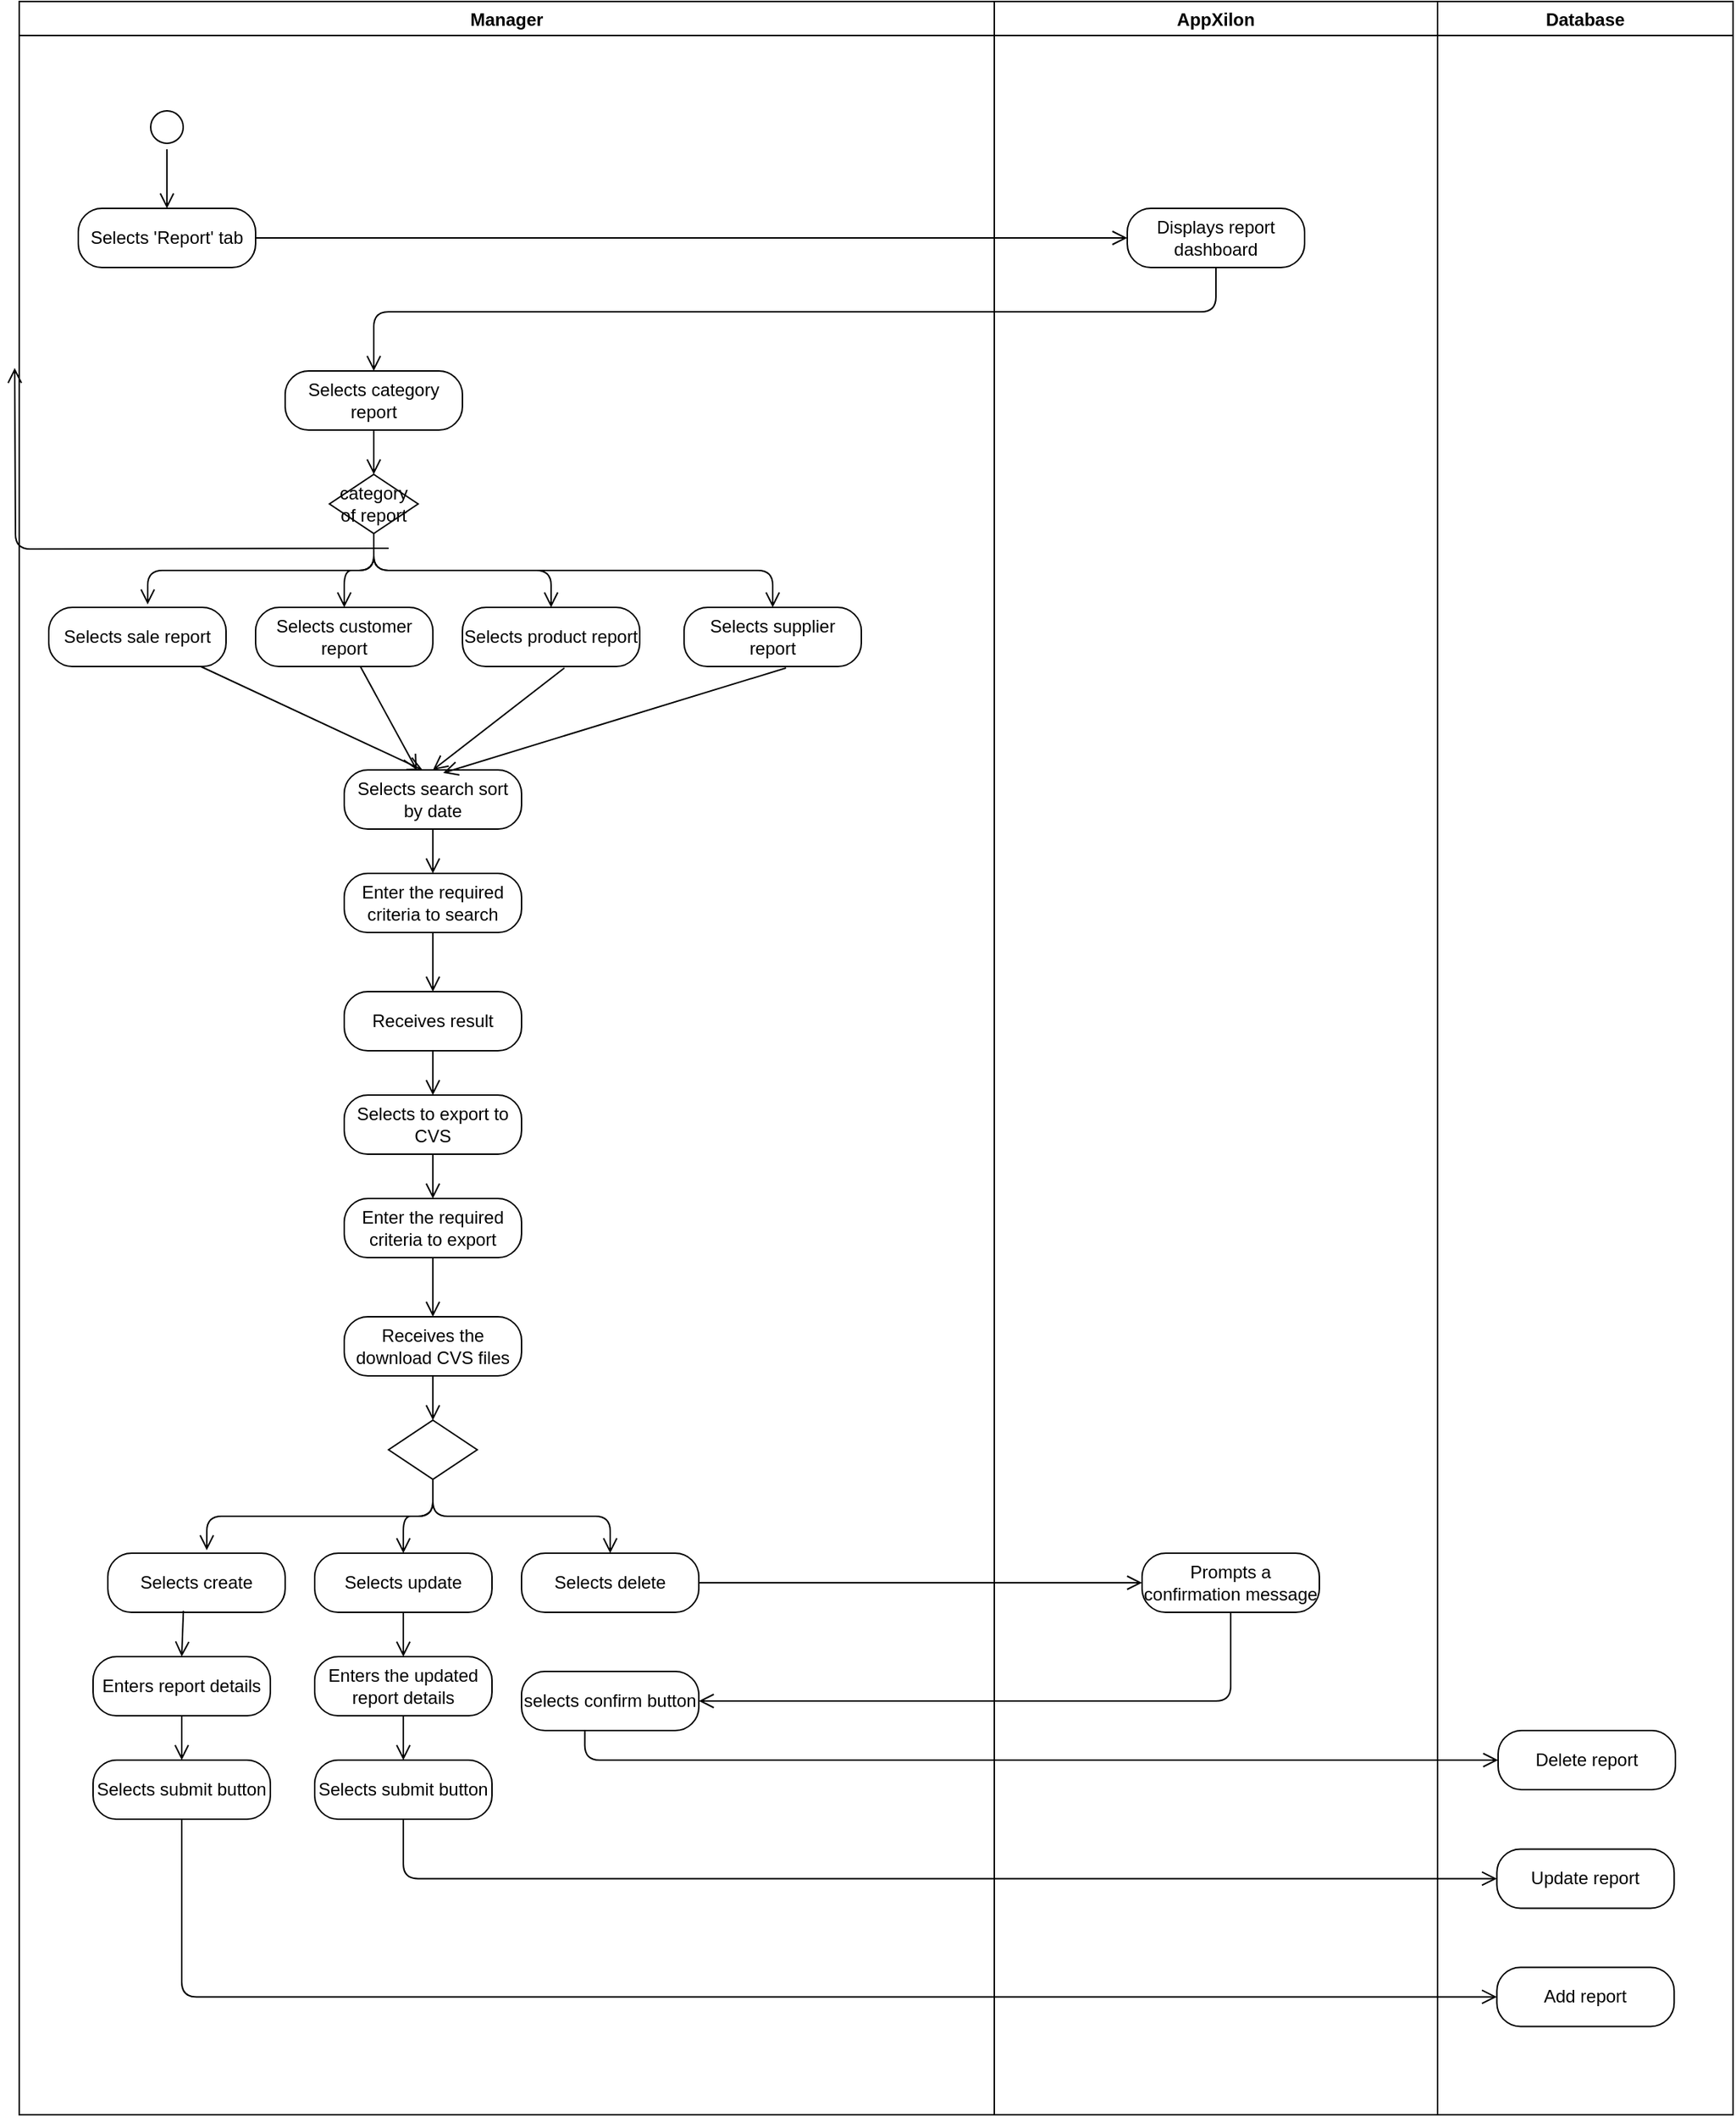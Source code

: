 <mxfile version="14.8.1" type="github">
  <diagram id="BVZXGnlJsx4R9LXZ62_b" name="Page-1">
    <mxGraphModel dx="997" dy="992" grid="1" gridSize="10" guides="1" tooltips="1" connect="1" arrows="1" fold="1" page="1" pageScale="1" pageWidth="827" pageHeight="1169" math="0" shadow="0">
      <root>
        <mxCell id="0" />
        <mxCell id="1" parent="0" />
        <mxCell id="dQZ_Yxj7-OqG99hfKvkt-27" value="AppXilon" style="swimlane;" vertex="1" parent="1">
          <mxGeometry x="780" y="190" width="300" height="1430" as="geometry" />
        </mxCell>
        <mxCell id="dQZ_Yxj7-OqG99hfKvkt-28" value="Displays report dashboard" style="rounded=1;whiteSpace=wrap;html=1;arcSize=40;fontColor=#000000;fillColor=#FFFFFF;" vertex="1" parent="dQZ_Yxj7-OqG99hfKvkt-27">
          <mxGeometry x="90" y="140" width="120" height="40" as="geometry" />
        </mxCell>
        <mxCell id="dQZ_Yxj7-OqG99hfKvkt-109" value="Prompts a confirmation message" style="rounded=1;whiteSpace=wrap;html=1;arcSize=40;fontColor=#000000;fillColor=#FFFFFF;" vertex="1" parent="dQZ_Yxj7-OqG99hfKvkt-27">
          <mxGeometry x="100" y="1050" width="120" height="40" as="geometry" />
        </mxCell>
        <mxCell id="dQZ_Yxj7-OqG99hfKvkt-29" value="Manager" style="swimlane;fillColor=#FFFFFF;" vertex="1" parent="1">
          <mxGeometry x="120" y="190" width="660" height="1430" as="geometry" />
        </mxCell>
        <mxCell id="dQZ_Yxj7-OqG99hfKvkt-30" value="" style="ellipse;html=1;shape=startState;fillColor=#FFFFFF;" vertex="1" parent="dQZ_Yxj7-OqG99hfKvkt-29">
          <mxGeometry x="85" y="70" width="30" height="30" as="geometry" />
        </mxCell>
        <mxCell id="dQZ_Yxj7-OqG99hfKvkt-31" value="" style="edgeStyle=orthogonalEdgeStyle;html=1;verticalAlign=bottom;endArrow=open;endSize=8;" edge="1" parent="dQZ_Yxj7-OqG99hfKvkt-29" source="dQZ_Yxj7-OqG99hfKvkt-30" target="dQZ_Yxj7-OqG99hfKvkt-32">
          <mxGeometry relative="1" as="geometry">
            <mxPoint x="100" y="160" as="targetPoint" />
          </mxGeometry>
        </mxCell>
        <mxCell id="dQZ_Yxj7-OqG99hfKvkt-32" value="Selects &#39;Report&#39; tab" style="rounded=1;whiteSpace=wrap;html=1;arcSize=40;fontColor=#000000;fillColor=#FFFFFF;" vertex="1" parent="dQZ_Yxj7-OqG99hfKvkt-29">
          <mxGeometry x="40" y="140" width="120" height="40" as="geometry" />
        </mxCell>
        <mxCell id="dQZ_Yxj7-OqG99hfKvkt-33" value="Selects category report" style="rounded=1;whiteSpace=wrap;html=1;arcSize=40;fontColor=#000000;fillColor=#FFFFFF;" vertex="1" parent="dQZ_Yxj7-OqG99hfKvkt-29">
          <mxGeometry x="180" y="250" width="120" height="40" as="geometry" />
        </mxCell>
        <mxCell id="dQZ_Yxj7-OqG99hfKvkt-34" value="Enter the required criteria to search" style="rounded=1;whiteSpace=wrap;html=1;arcSize=40;fontColor=#000000;fillColor=#FFFFFF;" vertex="1" parent="dQZ_Yxj7-OqG99hfKvkt-29">
          <mxGeometry x="220" y="590" width="120" height="40" as="geometry" />
        </mxCell>
        <mxCell id="dQZ_Yxj7-OqG99hfKvkt-44" value="category of report" style="rhombus;whiteSpace=wrap;html=1;" vertex="1" parent="dQZ_Yxj7-OqG99hfKvkt-29">
          <mxGeometry x="210" y="320" width="60" height="40" as="geometry" />
        </mxCell>
        <mxCell id="dQZ_Yxj7-OqG99hfKvkt-39" value="" style="edgeStyle=orthogonalEdgeStyle;html=1;verticalAlign=bottom;endArrow=open;endSize=8;exitX=0.5;exitY=1;exitDx=0;exitDy=0;entryX=0.5;entryY=0;entryDx=0;entryDy=0;" edge="1" parent="dQZ_Yxj7-OqG99hfKvkt-29" source="dQZ_Yxj7-OqG99hfKvkt-33" target="dQZ_Yxj7-OqG99hfKvkt-44">
          <mxGeometry relative="1" as="geometry">
            <mxPoint x="100" y="330" as="targetPoint" />
            <mxPoint x="170" y="170" as="sourcePoint" />
          </mxGeometry>
        </mxCell>
        <mxCell id="dQZ_Yxj7-OqG99hfKvkt-47" value="Selects product report" style="rounded=1;whiteSpace=wrap;html=1;arcSize=40;fontColor=#000000;fillColor=#FFFFFF;" vertex="1" parent="dQZ_Yxj7-OqG99hfKvkt-29">
          <mxGeometry x="300" y="410" width="120" height="40" as="geometry" />
        </mxCell>
        <mxCell id="dQZ_Yxj7-OqG99hfKvkt-51" value="" style="edgeStyle=orthogonalEdgeStyle;html=1;verticalAlign=bottom;endArrow=open;endSize=8;exitX=0.5;exitY=1;exitDx=0;exitDy=0;" edge="1" parent="dQZ_Yxj7-OqG99hfKvkt-29" source="dQZ_Yxj7-OqG99hfKvkt-44" target="dQZ_Yxj7-OqG99hfKvkt-47">
          <mxGeometry relative="1" as="geometry">
            <mxPoint x="106.96" y="428" as="targetPoint" />
            <mxPoint x="120" y="380" as="sourcePoint" />
          </mxGeometry>
        </mxCell>
        <mxCell id="dQZ_Yxj7-OqG99hfKvkt-38" value="Selects search sort by date" style="rounded=1;whiteSpace=wrap;html=1;arcSize=40;fontColor=#000000;fillColor=#FFFFFF;" vertex="1" parent="dQZ_Yxj7-OqG99hfKvkt-29">
          <mxGeometry x="220" y="520" width="120" height="40" as="geometry" />
        </mxCell>
        <mxCell id="dQZ_Yxj7-OqG99hfKvkt-41" value="" style="html=1;verticalAlign=bottom;endArrow=open;endSize=8;entryX=0.5;entryY=0;entryDx=0;entryDy=0;" edge="1" parent="dQZ_Yxj7-OqG99hfKvkt-29" source="dQZ_Yxj7-OqG99hfKvkt-38" target="dQZ_Yxj7-OqG99hfKvkt-34">
          <mxGeometry relative="1" as="geometry">
            <mxPoint x="90" y="700" as="targetPoint" />
            <mxPoint x="99.5" y="630" as="sourcePoint" />
          </mxGeometry>
        </mxCell>
        <mxCell id="dQZ_Yxj7-OqG99hfKvkt-53" value="" style="html=1;verticalAlign=bottom;endArrow=open;endSize=8;exitX=0.575;exitY=1.025;exitDx=0;exitDy=0;exitPerimeter=0;entryX=0.5;entryY=0;entryDx=0;entryDy=0;" edge="1" parent="dQZ_Yxj7-OqG99hfKvkt-29" source="dQZ_Yxj7-OqG99hfKvkt-47" target="dQZ_Yxj7-OqG99hfKvkt-38">
          <mxGeometry relative="1" as="geometry">
            <mxPoint x="290" y="570" as="targetPoint" />
            <mxPoint x="140" y="400" as="sourcePoint" />
          </mxGeometry>
        </mxCell>
        <mxCell id="dQZ_Yxj7-OqG99hfKvkt-106" value="Enters the updated report details" style="rounded=1;whiteSpace=wrap;html=1;arcSize=40;fontColor=#000000;fillColor=#FFFFFF;" vertex="1" parent="dQZ_Yxj7-OqG99hfKvkt-29">
          <mxGeometry x="200" y="1120" width="120" height="40" as="geometry" />
        </mxCell>
        <mxCell id="dQZ_Yxj7-OqG99hfKvkt-112" value="selects confirm button" style="rounded=1;whiteSpace=wrap;html=1;arcSize=40;fontColor=#000000;fillColor=#FFFFFF;" vertex="1" parent="dQZ_Yxj7-OqG99hfKvkt-29">
          <mxGeometry x="340" y="1130" width="120" height="40" as="geometry" />
        </mxCell>
        <mxCell id="dQZ_Yxj7-OqG99hfKvkt-117" value="Selects submit button" style="rounded=1;whiteSpace=wrap;html=1;arcSize=40;fontColor=#000000;fillColor=#FFFFFF;" vertex="1" parent="dQZ_Yxj7-OqG99hfKvkt-29">
          <mxGeometry x="50" y="1190" width="120" height="40" as="geometry" />
        </mxCell>
        <mxCell id="dQZ_Yxj7-OqG99hfKvkt-35" value="Database" style="swimlane;" vertex="1" parent="1">
          <mxGeometry x="1080" y="190" width="200" height="1430" as="geometry" />
        </mxCell>
        <mxCell id="dQZ_Yxj7-OqG99hfKvkt-125" value="Update report" style="rounded=1;whiteSpace=wrap;html=1;arcSize=40;fontColor=#000000;fillColor=#FFFFFF;" vertex="1" parent="dQZ_Yxj7-OqG99hfKvkt-35">
          <mxGeometry x="40.16" y="1250.24" width="120" height="40" as="geometry" />
        </mxCell>
        <mxCell id="dQZ_Yxj7-OqG99hfKvkt-36" value="" style="edgeStyle=orthogonalEdgeStyle;html=1;verticalAlign=bottom;endArrow=open;endSize=8;exitX=0.5;exitY=1;exitDx=0;exitDy=0;entryX=0.5;entryY=0;entryDx=0;entryDy=0;" edge="1" parent="1" source="dQZ_Yxj7-OqG99hfKvkt-28" target="dQZ_Yxj7-OqG99hfKvkt-33">
          <mxGeometry relative="1" as="geometry">
            <mxPoint x="664" y="340" as="targetPoint" />
            <Array as="points">
              <mxPoint x="930" y="400" />
              <mxPoint x="360" y="400" />
            </Array>
          </mxGeometry>
        </mxCell>
        <mxCell id="dQZ_Yxj7-OqG99hfKvkt-37" value="" style="edgeStyle=orthogonalEdgeStyle;html=1;verticalAlign=bottom;endArrow=open;endSize=8;exitX=1;exitY=0.5;exitDx=0;exitDy=0;entryX=0;entryY=0.5;entryDx=0;entryDy=0;" edge="1" parent="1" source="dQZ_Yxj7-OqG99hfKvkt-32" target="dQZ_Yxj7-OqG99hfKvkt-28">
          <mxGeometry relative="1" as="geometry">
            <mxPoint x="410" y="340" as="targetPoint" />
          </mxGeometry>
        </mxCell>
        <mxCell id="dQZ_Yxj7-OqG99hfKvkt-45" value="Selects sale report" style="rounded=1;whiteSpace=wrap;html=1;arcSize=40;fontColor=#000000;fillColor=#FFFFFF;" vertex="1" parent="1">
          <mxGeometry x="140" y="600" width="120" height="40" as="geometry" />
        </mxCell>
        <mxCell id="dQZ_Yxj7-OqG99hfKvkt-46" value="Selects customer report" style="rounded=1;whiteSpace=wrap;html=1;arcSize=40;fontColor=#000000;fillColor=#FFFFFF;" vertex="1" parent="1">
          <mxGeometry x="280" y="600" width="120" height="40" as="geometry" />
        </mxCell>
        <mxCell id="dQZ_Yxj7-OqG99hfKvkt-48" value="" style="edgeStyle=orthogonalEdgeStyle;html=1;verticalAlign=bottom;endArrow=open;endSize=8;exitX=0.5;exitY=1;exitDx=0;exitDy=0;entryX=0.558;entryY=-0.05;entryDx=0;entryDy=0;entryPerimeter=0;" edge="1" parent="1" source="dQZ_Yxj7-OqG99hfKvkt-44" target="dQZ_Yxj7-OqG99hfKvkt-45">
          <mxGeometry relative="1" as="geometry">
            <mxPoint x="230" y="520" as="targetPoint" />
            <mxPoint x="230" y="490" as="sourcePoint" />
          </mxGeometry>
        </mxCell>
        <mxCell id="dQZ_Yxj7-OqG99hfKvkt-49" value="" style="html=1;verticalAlign=bottom;endArrow=open;endSize=8;entryX=0.442;entryY=0;entryDx=0;entryDy=0;entryPerimeter=0;" edge="1" parent="1" source="dQZ_Yxj7-OqG99hfKvkt-45" target="dQZ_Yxj7-OqG99hfKvkt-38">
          <mxGeometry relative="1" as="geometry">
            <mxPoint x="430" y="800" as="targetPoint" />
            <mxPoint x="240" y="500" as="sourcePoint" />
          </mxGeometry>
        </mxCell>
        <mxCell id="dQZ_Yxj7-OqG99hfKvkt-50" value="" style="edgeStyle=orthogonalEdgeStyle;html=1;verticalAlign=bottom;endArrow=open;endSize=8;exitX=0.5;exitY=1;exitDx=0;exitDy=0;entryX=0.5;entryY=0;entryDx=0;entryDy=0;" edge="1" parent="1" source="dQZ_Yxj7-OqG99hfKvkt-44" target="dQZ_Yxj7-OqG99hfKvkt-46">
          <mxGeometry relative="1" as="geometry">
            <mxPoint x="216.96" y="608" as="targetPoint" />
            <mxPoint x="230" y="560" as="sourcePoint" />
          </mxGeometry>
        </mxCell>
        <mxCell id="dQZ_Yxj7-OqG99hfKvkt-52" value="" style="html=1;verticalAlign=bottom;endArrow=open;endSize=8;" edge="1" parent="1" source="dQZ_Yxj7-OqG99hfKvkt-46" target="dQZ_Yxj7-OqG99hfKvkt-38">
          <mxGeometry relative="1" as="geometry">
            <mxPoint x="420" y="770" as="targetPoint" />
            <mxPoint x="250" y="580" as="sourcePoint" />
          </mxGeometry>
        </mxCell>
        <mxCell id="dQZ_Yxj7-OqG99hfKvkt-55" value="Selects supplier report" style="rounded=1;whiteSpace=wrap;html=1;arcSize=40;fontColor=#000000;fillColor=#FFFFFF;" vertex="1" parent="1">
          <mxGeometry x="570" y="600" width="120" height="40" as="geometry" />
        </mxCell>
        <mxCell id="dQZ_Yxj7-OqG99hfKvkt-56" value="" style="edgeStyle=orthogonalEdgeStyle;html=1;verticalAlign=bottom;endArrow=open;endSize=8;exitX=0.5;exitY=1;exitDx=0;exitDy=0;" edge="1" parent="1" target="dQZ_Yxj7-OqG99hfKvkt-55" source="dQZ_Yxj7-OqG99hfKvkt-44">
          <mxGeometry relative="1" as="geometry">
            <mxPoint x="256.96" y="428" as="targetPoint" />
            <mxPoint x="510" y="550" as="sourcePoint" />
          </mxGeometry>
        </mxCell>
        <mxCell id="dQZ_Yxj7-OqG99hfKvkt-57" value="" style="html=1;verticalAlign=bottom;endArrow=open;endSize=8;exitX=0.575;exitY=1.025;exitDx=0;exitDy=0;exitPerimeter=0;entryX=0.558;entryY=0.05;entryDx=0;entryDy=0;entryPerimeter=0;" edge="1" parent="1" source="dQZ_Yxj7-OqG99hfKvkt-55" target="dQZ_Yxj7-OqG99hfKvkt-38">
          <mxGeometry relative="1" as="geometry">
            <mxPoint x="430" y="790" as="targetPoint" />
            <mxPoint x="410" y="590" as="sourcePoint" />
          </mxGeometry>
        </mxCell>
        <mxCell id="dQZ_Yxj7-OqG99hfKvkt-58" value="Receives result" style="rounded=1;whiteSpace=wrap;html=1;arcSize=40;fontColor=#000000;fillColor=#FFFFFF;" vertex="1" parent="1">
          <mxGeometry x="340" y="860" width="120" height="40" as="geometry" />
        </mxCell>
        <mxCell id="dQZ_Yxj7-OqG99hfKvkt-59" value="" style="html=1;verticalAlign=bottom;endArrow=open;endSize=8;entryX=0.5;entryY=0;entryDx=0;entryDy=0;" edge="1" parent="1" source="dQZ_Yxj7-OqG99hfKvkt-58" target="dQZ_Yxj7-OqG99hfKvkt-62">
          <mxGeometry relative="1" as="geometry">
            <mxPoint x="400" y="930" as="targetPoint" />
            <mxPoint x="99.5" y="780" as="sourcePoint" />
          </mxGeometry>
        </mxCell>
        <mxCell id="dQZ_Yxj7-OqG99hfKvkt-60" value="" style="html=1;verticalAlign=bottom;endArrow=open;endSize=8;entryX=0.5;entryY=0;entryDx=0;entryDy=0;exitX=0.5;exitY=1;exitDx=0;exitDy=0;" edge="1" parent="1" source="dQZ_Yxj7-OqG99hfKvkt-34" target="dQZ_Yxj7-OqG99hfKvkt-58">
          <mxGeometry relative="1" as="geometry">
            <mxPoint x="410" y="790" as="targetPoint" />
            <mxPoint x="410" y="760" as="sourcePoint" />
          </mxGeometry>
        </mxCell>
        <mxCell id="dQZ_Yxj7-OqG99hfKvkt-62" value="Selects to export to CVS" style="rounded=1;whiteSpace=wrap;html=1;arcSize=40;fontColor=#000000;fillColor=#FFFFFF;" vertex="1" parent="1">
          <mxGeometry x="340" y="930" width="120" height="40" as="geometry" />
        </mxCell>
        <mxCell id="dQZ_Yxj7-OqG99hfKvkt-63" value="" style="html=1;verticalAlign=bottom;endArrow=open;endSize=8;entryX=0.5;entryY=0;entryDx=0;entryDy=0;" edge="1" parent="1" source="dQZ_Yxj7-OqG99hfKvkt-62" target="dQZ_Yxj7-OqG99hfKvkt-64">
          <mxGeometry relative="1" as="geometry">
            <mxPoint x="400" y="1000" as="targetPoint" />
            <mxPoint x="99.5" y="850" as="sourcePoint" />
          </mxGeometry>
        </mxCell>
        <mxCell id="dQZ_Yxj7-OqG99hfKvkt-64" value="Enter the required criteria to export" style="rounded=1;whiteSpace=wrap;html=1;arcSize=40;fontColor=#000000;fillColor=#FFFFFF;" vertex="1" parent="1">
          <mxGeometry x="340" y="1000" width="120" height="40" as="geometry" />
        </mxCell>
        <mxCell id="dQZ_Yxj7-OqG99hfKvkt-65" value="Receives the download CVS files" style="rounded=1;whiteSpace=wrap;html=1;arcSize=40;fontColor=#000000;fillColor=#FFFFFF;" vertex="1" parent="1">
          <mxGeometry x="340" y="1080" width="120" height="40" as="geometry" />
        </mxCell>
        <mxCell id="dQZ_Yxj7-OqG99hfKvkt-66" value="" style="html=1;verticalAlign=bottom;endArrow=open;endSize=8;entryX=0.5;entryY=0;entryDx=0;entryDy=0;" edge="1" parent="1" source="dQZ_Yxj7-OqG99hfKvkt-65" target="dQZ_Yxj7-OqG99hfKvkt-82">
          <mxGeometry relative="1" as="geometry">
            <mxPoint x="400.0" y="1150" as="targetPoint" />
            <mxPoint x="99.5" y="1000" as="sourcePoint" />
          </mxGeometry>
        </mxCell>
        <mxCell id="dQZ_Yxj7-OqG99hfKvkt-67" value="" style="html=1;verticalAlign=bottom;endArrow=open;endSize=8;entryX=0.5;entryY=0;entryDx=0;entryDy=0;exitX=0.5;exitY=1;exitDx=0;exitDy=0;" edge="1" parent="1" source="dQZ_Yxj7-OqG99hfKvkt-64" target="dQZ_Yxj7-OqG99hfKvkt-65">
          <mxGeometry relative="1" as="geometry">
            <mxPoint x="410" y="1010" as="targetPoint" />
            <mxPoint x="410" y="980" as="sourcePoint" />
          </mxGeometry>
        </mxCell>
        <mxCell id="dQZ_Yxj7-OqG99hfKvkt-70" value="" style="edgeStyle=orthogonalEdgeStyle;html=1;verticalAlign=bottom;endArrow=open;endSize=8;exitX=0.5;exitY=1;exitDx=0;exitDy=0;" edge="1" parent="1" target="dQZ_Yxj7-OqG99hfKvkt-69">
          <mxGeometry relative="1" as="geometry">
            <mxPoint x="116.96" y="438" as="targetPoint" />
            <mxPoint x="370" y="560" as="sourcePoint" />
          </mxGeometry>
        </mxCell>
        <mxCell id="dQZ_Yxj7-OqG99hfKvkt-82" value="" style="rhombus;whiteSpace=wrap;html=1;" vertex="1" parent="1">
          <mxGeometry x="370" y="1150" width="60" height="40" as="geometry" />
        </mxCell>
        <mxCell id="dQZ_Yxj7-OqG99hfKvkt-83" value="Selects delete" style="rounded=1;whiteSpace=wrap;html=1;arcSize=40;fontColor=#000000;fillColor=#FFFFFF;" vertex="1" parent="1">
          <mxGeometry x="460" y="1240" width="120" height="40" as="geometry" />
        </mxCell>
        <mxCell id="dQZ_Yxj7-OqG99hfKvkt-84" value="" style="edgeStyle=orthogonalEdgeStyle;html=1;verticalAlign=bottom;endArrow=open;endSize=8;exitX=0.5;exitY=1;exitDx=0;exitDy=0;" edge="1" parent="1" source="dQZ_Yxj7-OqG99hfKvkt-82" target="dQZ_Yxj7-OqG99hfKvkt-83">
          <mxGeometry relative="1" as="geometry">
            <mxPoint x="146.96" y="1068" as="targetPoint" />
            <mxPoint x="160" y="1020" as="sourcePoint" />
          </mxGeometry>
        </mxCell>
        <mxCell id="dQZ_Yxj7-OqG99hfKvkt-87" value="Selects create" style="rounded=1;whiteSpace=wrap;html=1;arcSize=40;fontColor=#000000;fillColor=#FFFFFF;" vertex="1" parent="1">
          <mxGeometry x="180" y="1240" width="120" height="40" as="geometry" />
        </mxCell>
        <mxCell id="dQZ_Yxj7-OqG99hfKvkt-88" value="Selects update" style="rounded=1;whiteSpace=wrap;html=1;arcSize=40;fontColor=#000000;fillColor=#FFFFFF;" vertex="1" parent="1">
          <mxGeometry x="320" y="1240" width="120" height="40" as="geometry" />
        </mxCell>
        <mxCell id="dQZ_Yxj7-OqG99hfKvkt-89" value="" style="edgeStyle=orthogonalEdgeStyle;html=1;verticalAlign=bottom;endArrow=open;endSize=8;exitX=0.5;exitY=1;exitDx=0;exitDy=0;entryX=0.558;entryY=-0.05;entryDx=0;entryDy=0;entryPerimeter=0;" edge="1" parent="1" source="dQZ_Yxj7-OqG99hfKvkt-82" target="dQZ_Yxj7-OqG99hfKvkt-87">
          <mxGeometry relative="1" as="geometry">
            <mxPoint x="270" y="1160" as="targetPoint" />
            <mxPoint x="270" y="1130" as="sourcePoint" />
          </mxGeometry>
        </mxCell>
        <mxCell id="dQZ_Yxj7-OqG99hfKvkt-91" value="" style="edgeStyle=orthogonalEdgeStyle;html=1;verticalAlign=bottom;endArrow=open;endSize=8;exitX=0.5;exitY=1;exitDx=0;exitDy=0;entryX=0.5;entryY=0;entryDx=0;entryDy=0;" edge="1" parent="1" source="dQZ_Yxj7-OqG99hfKvkt-82" target="dQZ_Yxj7-OqG99hfKvkt-88">
          <mxGeometry relative="1" as="geometry">
            <mxPoint x="256.96" y="1248" as="targetPoint" />
            <mxPoint x="270" y="1200" as="sourcePoint" />
          </mxGeometry>
        </mxCell>
        <mxCell id="dQZ_Yxj7-OqG99hfKvkt-102" value="" style="html=1;verticalAlign=bottom;endArrow=open;endSize=8;entryX=0.5;entryY=0;entryDx=0;entryDy=0;exitX=0.426;exitY=0.975;exitDx=0;exitDy=0;exitPerimeter=0;" edge="1" parent="1" target="dQZ_Yxj7-OqG99hfKvkt-103" source="dQZ_Yxj7-OqG99hfKvkt-87">
          <mxGeometry relative="1" as="geometry">
            <mxPoint x="230" y="1310" as="targetPoint" />
            <mxPoint x="230" y="1280" as="sourcePoint" />
          </mxGeometry>
        </mxCell>
        <mxCell id="dQZ_Yxj7-OqG99hfKvkt-103" value="Enters report details" style="rounded=1;whiteSpace=wrap;html=1;arcSize=40;fontColor=#000000;fillColor=#FFFFFF;" vertex="1" parent="1">
          <mxGeometry x="170" y="1310" width="120" height="40" as="geometry" />
        </mxCell>
        <mxCell id="dQZ_Yxj7-OqG99hfKvkt-104" value="" style="html=1;verticalAlign=bottom;endArrow=open;endSize=8;" edge="1" parent="1" source="dQZ_Yxj7-OqG99hfKvkt-103" target="dQZ_Yxj7-OqG99hfKvkt-117">
          <mxGeometry relative="1" as="geometry">
            <mxPoint x="230" y="1380" as="targetPoint" />
            <mxPoint x="-70.5" y="1230" as="sourcePoint" />
          </mxGeometry>
        </mxCell>
        <mxCell id="dQZ_Yxj7-OqG99hfKvkt-108" value="" style="html=1;verticalAlign=bottom;endArrow=open;endSize=8;" edge="1" parent="1" target="dQZ_Yxj7-OqG99hfKvkt-109" source="dQZ_Yxj7-OqG99hfKvkt-83">
          <mxGeometry relative="1" as="geometry">
            <mxPoint x="520" y="1310" as="targetPoint" />
            <mxPoint x="520" y="1280" as="sourcePoint" />
          </mxGeometry>
        </mxCell>
        <mxCell id="dQZ_Yxj7-OqG99hfKvkt-110" value="" style="html=1;verticalAlign=bottom;endArrow=open;endSize=8;entryX=1;entryY=0.5;entryDx=0;entryDy=0;edgeStyle=orthogonalEdgeStyle;" edge="1" parent="1" source="dQZ_Yxj7-OqG99hfKvkt-109" target="dQZ_Yxj7-OqG99hfKvkt-112">
          <mxGeometry relative="1" as="geometry">
            <mxPoint x="520" y="1380" as="targetPoint" />
            <mxPoint x="219.5" y="1230" as="sourcePoint" />
            <Array as="points">
              <mxPoint x="940" y="1340" />
            </Array>
          </mxGeometry>
        </mxCell>
        <mxCell id="dQZ_Yxj7-OqG99hfKvkt-105" value="" style="html=1;verticalAlign=bottom;endArrow=open;endSize=8;entryX=0.5;entryY=0;entryDx=0;entryDy=0;exitX=0.5;exitY=1;exitDx=0;exitDy=0;" edge="1" parent="1" target="dQZ_Yxj7-OqG99hfKvkt-106" source="dQZ_Yxj7-OqG99hfKvkt-88">
          <mxGeometry relative="1" as="geometry">
            <mxPoint x="380" y="1310" as="targetPoint" />
            <mxPoint x="380" y="1280" as="sourcePoint" />
          </mxGeometry>
        </mxCell>
        <mxCell id="dQZ_Yxj7-OqG99hfKvkt-119" value="Selects submit button" style="rounded=1;whiteSpace=wrap;html=1;arcSize=40;fontColor=#000000;fillColor=#FFFFFF;" vertex="1" parent="1">
          <mxGeometry x="320" y="1380" width="120" height="40" as="geometry" />
        </mxCell>
        <mxCell id="dQZ_Yxj7-OqG99hfKvkt-121" value="Delete report" style="rounded=1;whiteSpace=wrap;html=1;arcSize=40;fontColor=#000000;fillColor=#FFFFFF;" vertex="1" parent="1">
          <mxGeometry x="1121" y="1360" width="120" height="40" as="geometry" />
        </mxCell>
        <mxCell id="dQZ_Yxj7-OqG99hfKvkt-107" value="" style="html=1;verticalAlign=bottom;endArrow=open;endSize=8;" edge="1" parent="1" source="dQZ_Yxj7-OqG99hfKvkt-106" target="dQZ_Yxj7-OqG99hfKvkt-119">
          <mxGeometry relative="1" as="geometry">
            <mxPoint x="380" y="1380" as="targetPoint" />
            <mxPoint x="79.5" y="1230" as="sourcePoint" />
          </mxGeometry>
        </mxCell>
        <mxCell id="dQZ_Yxj7-OqG99hfKvkt-123" value="" style="html=1;verticalAlign=bottom;endArrow=open;endSize=8;exitX=0.357;exitY=0.996;exitDx=0;exitDy=0;exitPerimeter=0;entryX=0;entryY=0.5;entryDx=0;entryDy=0;edgeStyle=orthogonalEdgeStyle;" edge="1" parent="1" source="dQZ_Yxj7-OqG99hfKvkt-112" target="dQZ_Yxj7-OqG99hfKvkt-121">
          <mxGeometry relative="1" as="geometry">
            <mxPoint x="800" y="1390" as="targetPoint" />
            <mxPoint x="500.0" y="1390" as="sourcePoint" />
          </mxGeometry>
        </mxCell>
        <mxCell id="dQZ_Yxj7-OqG99hfKvkt-127" value="Add report" style="rounded=1;whiteSpace=wrap;html=1;arcSize=40;fontColor=#000000;fillColor=#FFFFFF;" vertex="1" parent="1">
          <mxGeometry x="1120.16" y="1520.24" width="120" height="40" as="geometry" />
        </mxCell>
        <mxCell id="dQZ_Yxj7-OqG99hfKvkt-128" value="" style="html=1;verticalAlign=bottom;endArrow=open;endSize=8;exitX=0.5;exitY=1;exitDx=0;exitDy=0;entryX=0;entryY=0.5;entryDx=0;entryDy=0;edgeStyle=orthogonalEdgeStyle;" edge="1" parent="1" target="dQZ_Yxj7-OqG99hfKvkt-127" source="dQZ_Yxj7-OqG99hfKvkt-117">
          <mxGeometry relative="1" as="geometry">
            <mxPoint x="799.16" y="1550.24" as="targetPoint" />
            <mxPoint x="502.0" y="1520.08" as="sourcePoint" />
          </mxGeometry>
        </mxCell>
        <mxCell id="dQZ_Yxj7-OqG99hfKvkt-126" value="" style="html=1;verticalAlign=bottom;endArrow=open;endSize=8;exitX=0.5;exitY=1;exitDx=0;exitDy=0;entryX=0;entryY=0.5;entryDx=0;entryDy=0;edgeStyle=orthogonalEdgeStyle;" edge="1" parent="1" target="dQZ_Yxj7-OqG99hfKvkt-125" source="dQZ_Yxj7-OqG99hfKvkt-119">
          <mxGeometry relative="1" as="geometry">
            <mxPoint x="799.16" y="1470.24" as="targetPoint" />
            <mxPoint x="502.0" y="1440.08" as="sourcePoint" />
          </mxGeometry>
        </mxCell>
      </root>
    </mxGraphModel>
  </diagram>
</mxfile>
